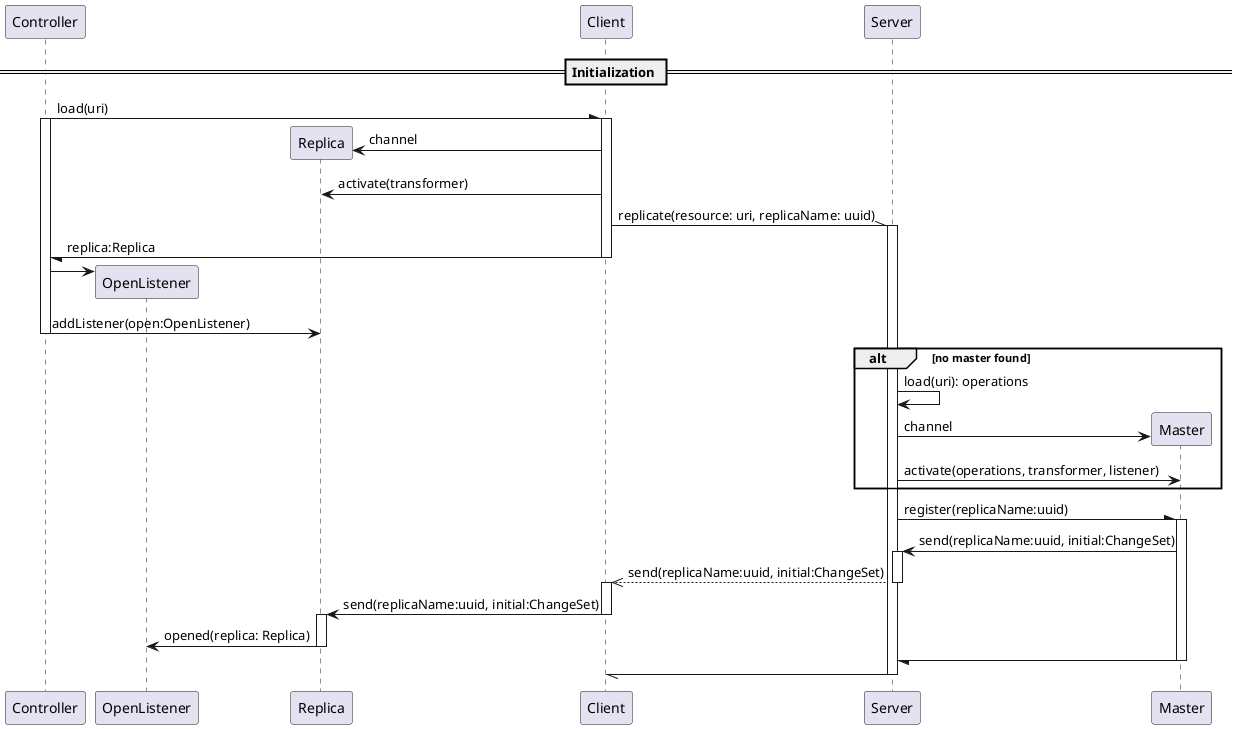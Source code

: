 @startuml
participant Controller
participant OpenListener
participant Replica
participant Client
participant Server
participant Master

== Initialization ==

Controller -\ Client: load(uri)
activate Controller
activate Client

Create Replica
Replica <- Client: channel
Replica <- Client: activate(transformer)

Client -\\ Server: replicate(resource: uri, replicaName: uuid)
activate Server

Controller \- Client: replica:Replica
deactivate Client
Create OpenListener
Controller -> OpenListener

Controller -> Replica: addListener(open:OpenListener)
deactivate Controller

alt no master found
    Server -> Server: load(uri): operations
    create Master
    Server -> Master: channel
    Server -> Master: activate(operations, transformer, listener)
end

Server -\ Master: register(replicaName:uuid)
activate Master

Server <- Master: send(replicaName:uuid, initial:ChangeSet)
activate Server
Client <<-- Server: send(replicaName:uuid, initial:ChangeSet)
deactivate Server
activate Client

Replica <- Client: send(replicaName:uuid, initial:ChangeSet)
deactivate Client
activate Replica

OpenListener <- Replica: opened(replica: Replica)
deactivate Replica

Server \- Master
deactivate Master

Client \\- Server
deactivate Server


@enduml